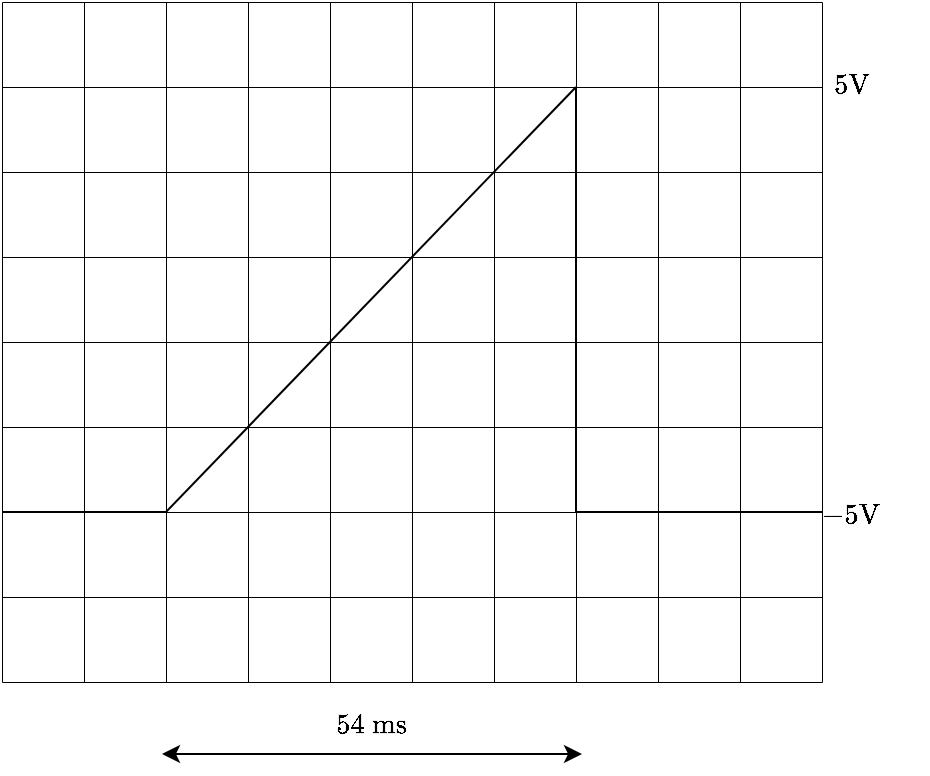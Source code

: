 <mxfile version="26.2.2">
  <diagram name="Page-1" id="E5Iqs9sGkMT4AtBkcYUY">
    <mxGraphModel dx="840" dy="499" grid="1" gridSize="5" guides="1" tooltips="1" connect="1" arrows="1" fold="1" page="1" pageScale="1" pageWidth="1169" pageHeight="827" math="1" shadow="0">
      <root>
        <mxCell id="0" />
        <mxCell id="1" parent="0" />
        <mxCell id="4kh1FGP8gizEruR-zwPr-35" value="" style="group" vertex="1" connectable="0" parent="1">
          <mxGeometry x="195" y="244" width="410" height="340" as="geometry" />
        </mxCell>
        <mxCell id="4kh1FGP8gizEruR-zwPr-36" value="" style="endArrow=none;html=1;rounded=0;" edge="1" parent="4kh1FGP8gizEruR-zwPr-35">
          <mxGeometry width="50" height="50" relative="1" as="geometry">
            <mxPoint y="255.0" as="sourcePoint" />
            <mxPoint x="82" y="255.0" as="targetPoint" />
          </mxGeometry>
        </mxCell>
        <mxCell id="4kh1FGP8gizEruR-zwPr-37" value="" style="endArrow=none;html=1;rounded=0;" edge="1" parent="4kh1FGP8gizEruR-zwPr-35">
          <mxGeometry width="50" height="50" relative="1" as="geometry">
            <mxPoint x="287" y="255.0" as="sourcePoint" />
            <mxPoint x="287" y="42.5" as="targetPoint" />
          </mxGeometry>
        </mxCell>
        <mxCell id="4kh1FGP8gizEruR-zwPr-38" value="" style="endArrow=none;html=1;rounded=0;" edge="1" parent="4kh1FGP8gizEruR-zwPr-35">
          <mxGeometry width="50" height="50" relative="1" as="geometry">
            <mxPoint x="82" y="255.0" as="sourcePoint" />
            <mxPoint x="287" y="42.5" as="targetPoint" />
          </mxGeometry>
        </mxCell>
        <mxCell id="4kh1FGP8gizEruR-zwPr-39" value="" style="endArrow=none;html=1;rounded=0;" edge="1" parent="4kh1FGP8gizEruR-zwPr-35">
          <mxGeometry width="50" height="50" relative="1" as="geometry">
            <mxPoint x="287" y="255.0" as="sourcePoint" />
            <mxPoint x="410.0" y="255.0" as="targetPoint" />
          </mxGeometry>
        </mxCell>
        <mxCell id="4kh1FGP8gizEruR-zwPr-40" value="" style="endArrow=none;html=1;rounded=0;strokeWidth=0.5;" edge="1" parent="4kh1FGP8gizEruR-zwPr-35">
          <mxGeometry width="50" height="50" relative="1" as="geometry">
            <mxPoint y="340" as="sourcePoint" />
            <mxPoint as="targetPoint" />
          </mxGeometry>
        </mxCell>
        <mxCell id="4kh1FGP8gizEruR-zwPr-41" value="" style="endArrow=none;html=1;rounded=0;strokeWidth=0.5;" edge="1" parent="4kh1FGP8gizEruR-zwPr-35">
          <mxGeometry width="50" height="50" relative="1" as="geometry">
            <mxPoint x="41" y="340" as="sourcePoint" />
            <mxPoint x="41" as="targetPoint" />
          </mxGeometry>
        </mxCell>
        <mxCell id="4kh1FGP8gizEruR-zwPr-42" value="" style="endArrow=none;html=1;rounded=0;strokeWidth=0.5;" edge="1" parent="4kh1FGP8gizEruR-zwPr-35">
          <mxGeometry width="50" height="50" relative="1" as="geometry">
            <mxPoint x="82" y="340" as="sourcePoint" />
            <mxPoint x="82" as="targetPoint" />
          </mxGeometry>
        </mxCell>
        <mxCell id="4kh1FGP8gizEruR-zwPr-43" value="" style="endArrow=none;html=1;rounded=0;strokeWidth=0.5;" edge="1" parent="4kh1FGP8gizEruR-zwPr-35">
          <mxGeometry width="50" height="50" relative="1" as="geometry">
            <mxPoint x="123.0" y="340" as="sourcePoint" />
            <mxPoint x="123.0" as="targetPoint" />
          </mxGeometry>
        </mxCell>
        <mxCell id="4kh1FGP8gizEruR-zwPr-44" value="" style="endArrow=none;html=1;rounded=0;strokeWidth=0.5;" edge="1" parent="4kh1FGP8gizEruR-zwPr-35">
          <mxGeometry width="50" height="50" relative="1" as="geometry">
            <mxPoint x="164" y="340" as="sourcePoint" />
            <mxPoint x="164" as="targetPoint" />
          </mxGeometry>
        </mxCell>
        <mxCell id="4kh1FGP8gizEruR-zwPr-45" value="" style="endArrow=none;html=1;rounded=0;strokeWidth=0.5;" edge="1" parent="4kh1FGP8gizEruR-zwPr-35">
          <mxGeometry width="50" height="50" relative="1" as="geometry">
            <mxPoint x="205.0" y="340" as="sourcePoint" />
            <mxPoint x="205.0" as="targetPoint" />
          </mxGeometry>
        </mxCell>
        <mxCell id="4kh1FGP8gizEruR-zwPr-46" value="" style="endArrow=none;html=1;rounded=0;strokeWidth=0.5;" edge="1" parent="4kh1FGP8gizEruR-zwPr-35">
          <mxGeometry width="50" height="50" relative="1" as="geometry">
            <mxPoint x="246.0" y="340" as="sourcePoint" />
            <mxPoint x="246.0" as="targetPoint" />
          </mxGeometry>
        </mxCell>
        <mxCell id="4kh1FGP8gizEruR-zwPr-47" value="" style="endArrow=none;html=1;rounded=0;strokeWidth=0.5;" edge="1" parent="4kh1FGP8gizEruR-zwPr-35">
          <mxGeometry width="50" height="50" relative="1" as="geometry">
            <mxPoint x="287" y="340" as="sourcePoint" />
            <mxPoint x="287" as="targetPoint" />
          </mxGeometry>
        </mxCell>
        <mxCell id="4kh1FGP8gizEruR-zwPr-48" value="" style="endArrow=none;html=1;rounded=0;strokeWidth=0.5;" edge="1" parent="4kh1FGP8gizEruR-zwPr-35">
          <mxGeometry width="50" height="50" relative="1" as="geometry">
            <mxPoint x="328" y="340" as="sourcePoint" />
            <mxPoint x="328" as="targetPoint" />
          </mxGeometry>
        </mxCell>
        <mxCell id="4kh1FGP8gizEruR-zwPr-49" value="" style="endArrow=none;html=1;rounded=0;strokeWidth=0.5;" edge="1" parent="4kh1FGP8gizEruR-zwPr-35">
          <mxGeometry width="50" height="50" relative="1" as="geometry">
            <mxPoint x="369" y="340" as="sourcePoint" />
            <mxPoint x="369" as="targetPoint" />
          </mxGeometry>
        </mxCell>
        <mxCell id="4kh1FGP8gizEruR-zwPr-50" value="" style="endArrow=none;html=1;rounded=0;strokeWidth=0.5;" edge="1" parent="4kh1FGP8gizEruR-zwPr-35">
          <mxGeometry width="50" height="50" relative="1" as="geometry">
            <mxPoint x="410.0" y="340" as="sourcePoint" />
            <mxPoint x="410.0" as="targetPoint" />
          </mxGeometry>
        </mxCell>
        <mxCell id="4kh1FGP8gizEruR-zwPr-51" value="" style="endArrow=none;html=1;rounded=0;strokeWidth=0.5;" edge="1" parent="4kh1FGP8gizEruR-zwPr-35">
          <mxGeometry width="50" height="50" relative="1" as="geometry">
            <mxPoint as="sourcePoint" />
            <mxPoint x="410.0" as="targetPoint" />
          </mxGeometry>
        </mxCell>
        <mxCell id="4kh1FGP8gizEruR-zwPr-52" value="" style="endArrow=none;html=1;rounded=0;strokeWidth=0.5;" edge="1" parent="4kh1FGP8gizEruR-zwPr-35">
          <mxGeometry width="50" height="50" relative="1" as="geometry">
            <mxPoint y="42.5" as="sourcePoint" />
            <mxPoint x="410.0" y="42.5" as="targetPoint" />
          </mxGeometry>
        </mxCell>
        <mxCell id="4kh1FGP8gizEruR-zwPr-53" value="" style="endArrow=none;html=1;rounded=0;strokeWidth=0.5;" edge="1" parent="4kh1FGP8gizEruR-zwPr-35">
          <mxGeometry width="50" height="50" relative="1" as="geometry">
            <mxPoint y="85" as="sourcePoint" />
            <mxPoint x="410.0" y="85" as="targetPoint" />
          </mxGeometry>
        </mxCell>
        <mxCell id="4kh1FGP8gizEruR-zwPr-54" value="" style="endArrow=none;html=1;rounded=0;strokeWidth=0.5;" edge="1" parent="4kh1FGP8gizEruR-zwPr-35">
          <mxGeometry width="50" height="50" relative="1" as="geometry">
            <mxPoint y="127.5" as="sourcePoint" />
            <mxPoint x="410.0" y="127.5" as="targetPoint" />
          </mxGeometry>
        </mxCell>
        <mxCell id="4kh1FGP8gizEruR-zwPr-55" value="" style="endArrow=none;html=1;rounded=0;strokeWidth=0.5;" edge="1" parent="4kh1FGP8gizEruR-zwPr-35">
          <mxGeometry width="50" height="50" relative="1" as="geometry">
            <mxPoint y="170" as="sourcePoint" />
            <mxPoint x="410.0" y="170" as="targetPoint" />
          </mxGeometry>
        </mxCell>
        <mxCell id="4kh1FGP8gizEruR-zwPr-56" value="" style="endArrow=none;html=1;rounded=0;strokeWidth=0.5;" edge="1" parent="4kh1FGP8gizEruR-zwPr-35">
          <mxGeometry width="50" height="50" relative="1" as="geometry">
            <mxPoint y="212.5" as="sourcePoint" />
            <mxPoint x="410.0" y="212.5" as="targetPoint" />
          </mxGeometry>
        </mxCell>
        <mxCell id="4kh1FGP8gizEruR-zwPr-57" value="" style="endArrow=none;html=1;rounded=0;strokeWidth=0.5;" edge="1" parent="4kh1FGP8gizEruR-zwPr-35">
          <mxGeometry width="50" height="50" relative="1" as="geometry">
            <mxPoint y="255.0" as="sourcePoint" />
            <mxPoint x="410.0" y="255.0" as="targetPoint" />
          </mxGeometry>
        </mxCell>
        <mxCell id="4kh1FGP8gizEruR-zwPr-58" value="" style="endArrow=none;html=1;rounded=0;strokeWidth=0.5;" edge="1" parent="4kh1FGP8gizEruR-zwPr-35">
          <mxGeometry width="50" height="50" relative="1" as="geometry">
            <mxPoint y="297.5" as="sourcePoint" />
            <mxPoint x="410.0" y="297.5" as="targetPoint" />
          </mxGeometry>
        </mxCell>
        <mxCell id="4kh1FGP8gizEruR-zwPr-59" value="" style="endArrow=none;html=1;rounded=0;strokeWidth=0.5;" edge="1" parent="4kh1FGP8gizEruR-zwPr-35">
          <mxGeometry width="50" height="50" relative="1" as="geometry">
            <mxPoint y="340" as="sourcePoint" />
            <mxPoint x="410.0" y="340" as="targetPoint" />
          </mxGeometry>
        </mxCell>
        <mxCell id="4kh1FGP8gizEruR-zwPr-64" value="" style="endArrow=classic;startArrow=classic;html=1;rounded=0;" edge="1" parent="4kh1FGP8gizEruR-zwPr-35">
          <mxGeometry width="50" height="50" relative="1" as="geometry">
            <mxPoint x="80" y="376" as="sourcePoint" />
            <mxPoint x="290" y="376" as="targetPoint" />
          </mxGeometry>
        </mxCell>
        <mxCell id="4kh1FGP8gizEruR-zwPr-61" value="$$5\text{V}$$" style="text;html=1;align=center;verticalAlign=middle;whiteSpace=wrap;rounded=0;" vertex="1" parent="1">
          <mxGeometry x="605" y="270" width="30" height="30" as="geometry" />
        </mxCell>
        <mxCell id="4kh1FGP8gizEruR-zwPr-62" value="$$-5\text{V}$$" style="text;html=1;align=center;verticalAlign=middle;whiteSpace=wrap;rounded=0;" vertex="1" parent="1">
          <mxGeometry x="605" y="485" width="30" height="30" as="geometry" />
        </mxCell>
        <mxCell id="4kh1FGP8gizEruR-zwPr-65" value="$$54 ~\text{ms}$$" style="text;html=1;align=center;verticalAlign=middle;whiteSpace=wrap;rounded=0;" vertex="1" parent="1">
          <mxGeometry x="350" y="590" width="60" height="30" as="geometry" />
        </mxCell>
      </root>
    </mxGraphModel>
  </diagram>
</mxfile>
